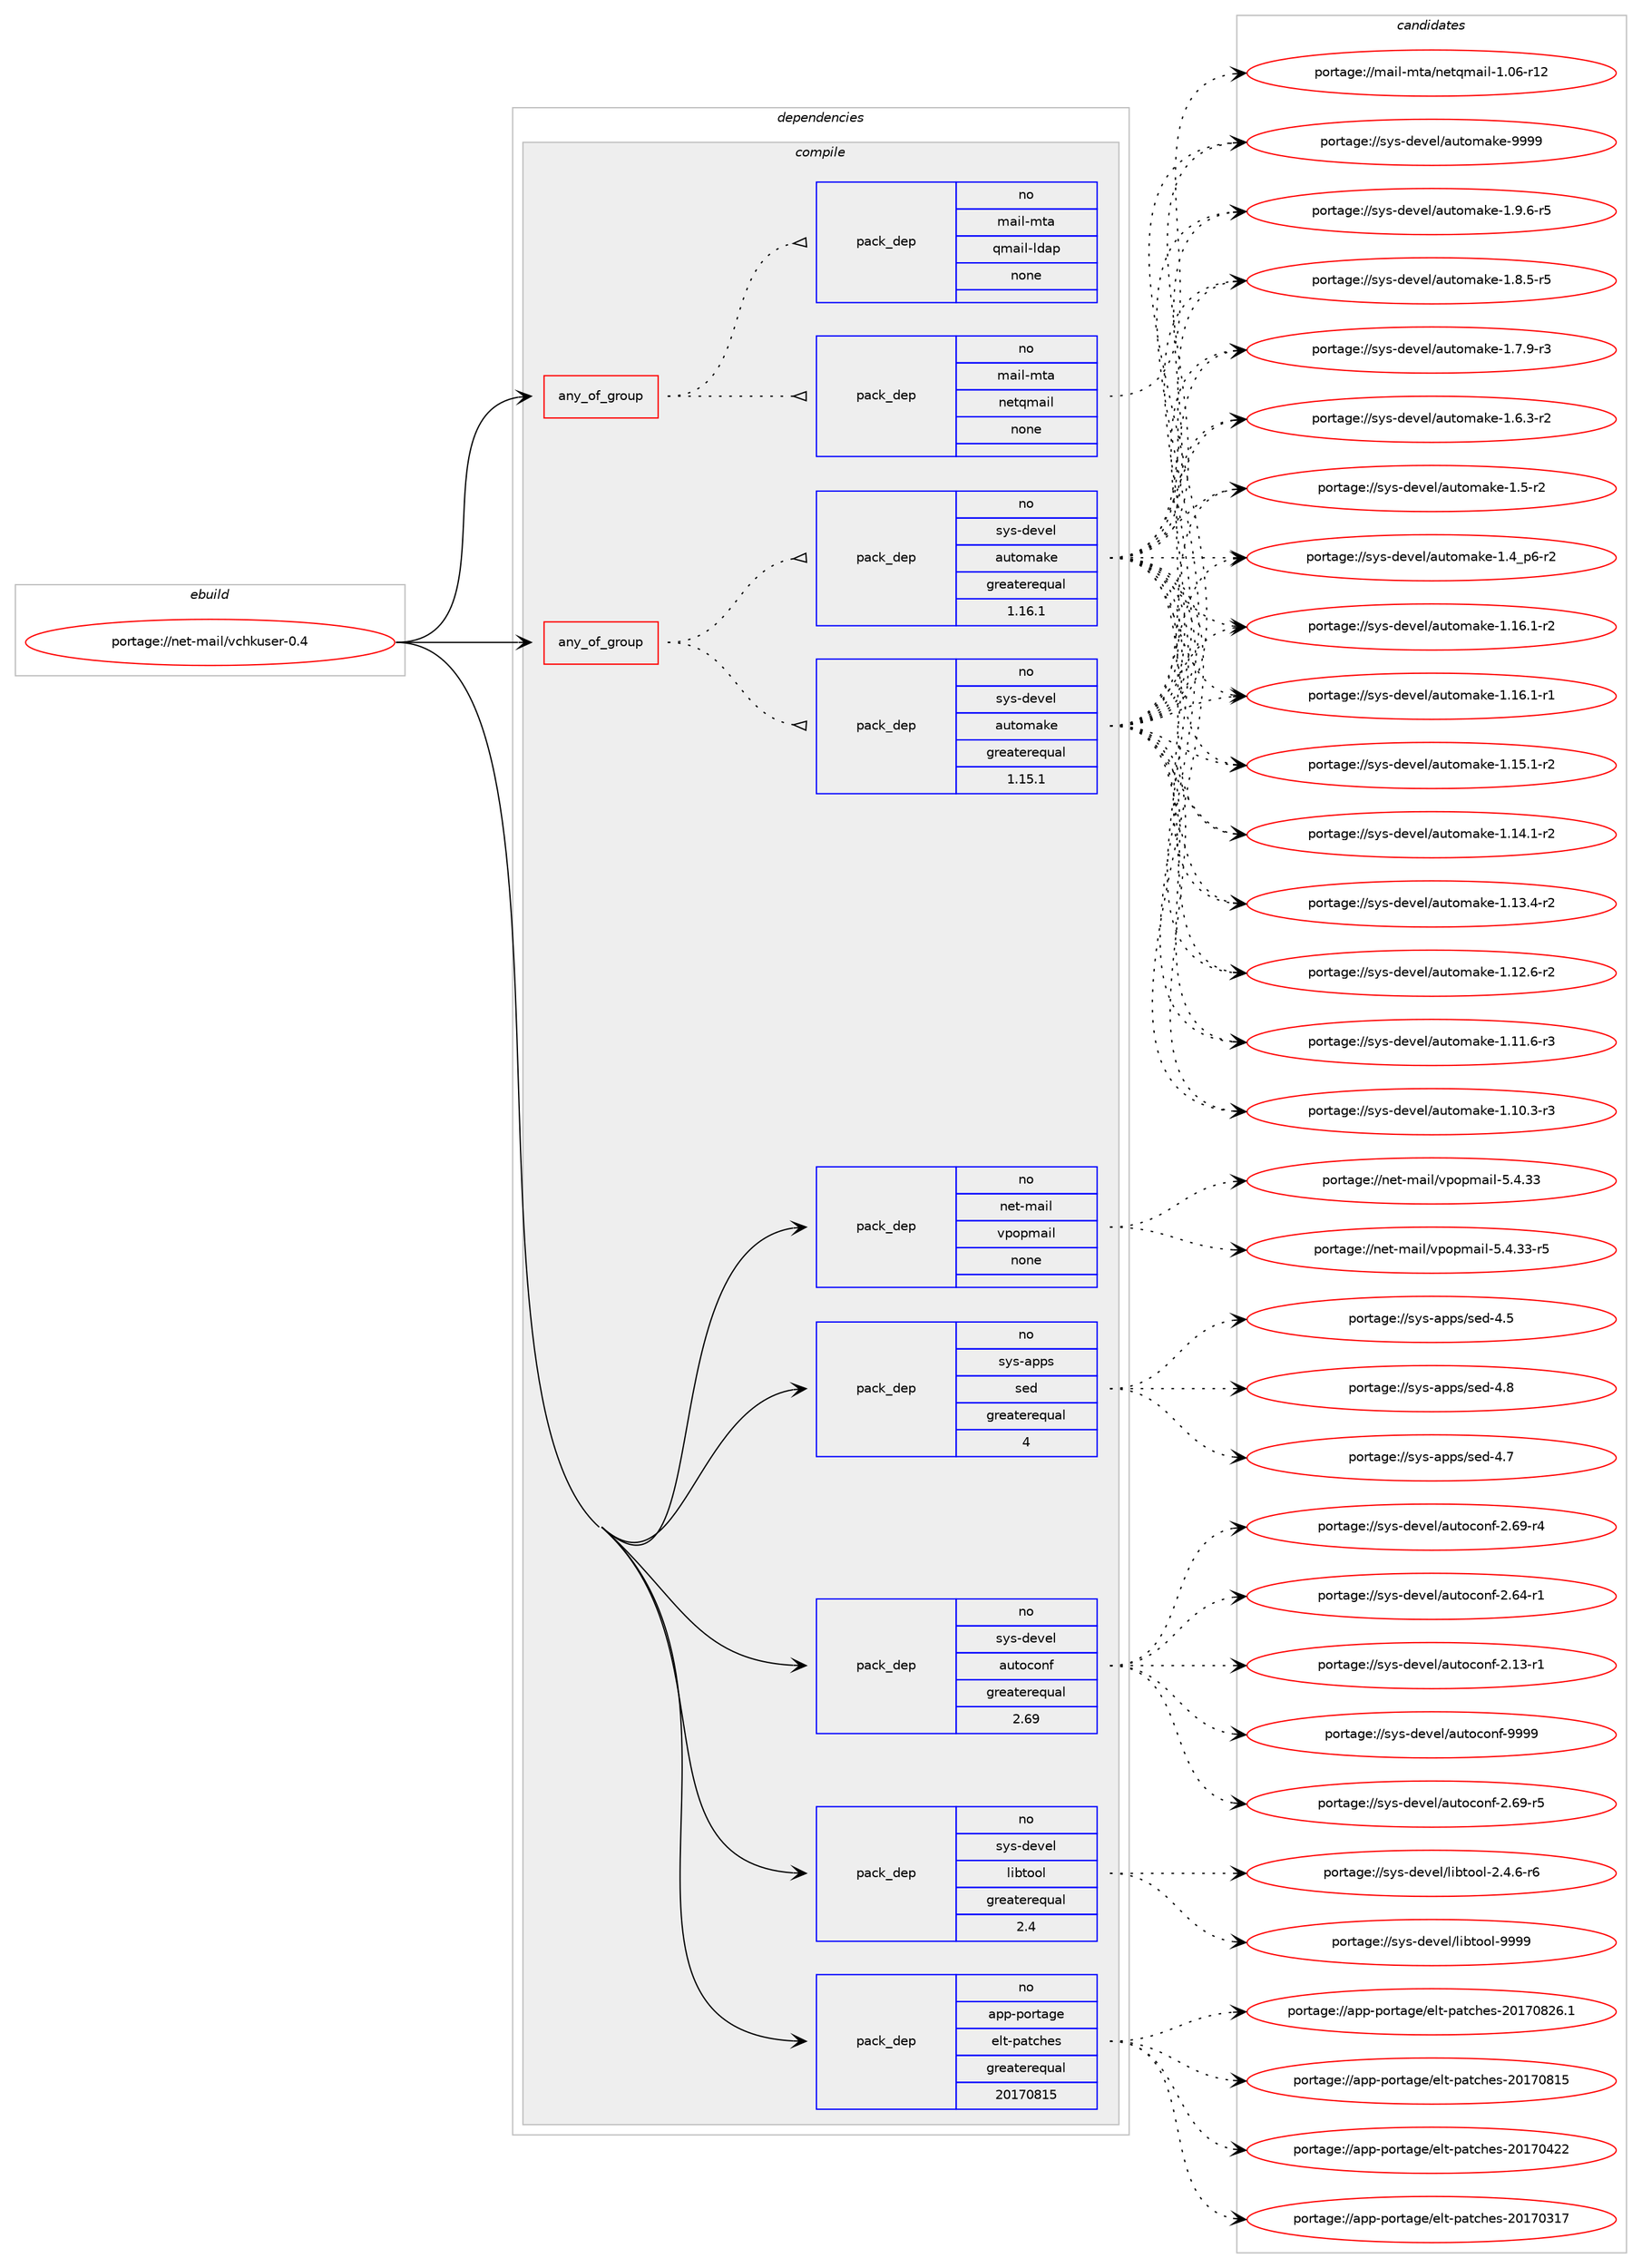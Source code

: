 digraph prolog {

# *************
# Graph options
# *************

newrank=true;
concentrate=true;
compound=true;
graph [rankdir=LR,fontname=Helvetica,fontsize=10,ranksep=1.5];#, ranksep=2.5, nodesep=0.2];
edge  [arrowhead=vee];
node  [fontname=Helvetica,fontsize=10];

# **********
# The ebuild
# **********

subgraph cluster_leftcol {
color=gray;
rank=same;
label=<<i>ebuild</i>>;
id [label="portage://net-mail/vchkuser-0.4", color=red, width=4, href="../net-mail/vchkuser-0.4.svg"];
}

# ****************
# The dependencies
# ****************

subgraph cluster_midcol {
color=gray;
label=<<i>dependencies</i>>;
subgraph cluster_compile {
fillcolor="#eeeeee";
style=filled;
label=<<i>compile</i>>;
subgraph any1575 {
dependency86085 [label=<<TABLE BORDER="0" CELLBORDER="1" CELLSPACING="0" CELLPADDING="4"><TR><TD CELLPADDING="10">any_of_group</TD></TR></TABLE>>, shape=none, color=red];subgraph pack65935 {
dependency86086 [label=<<TABLE BORDER="0" CELLBORDER="1" CELLSPACING="0" CELLPADDING="4" WIDTH="220"><TR><TD ROWSPAN="6" CELLPADDING="30">pack_dep</TD></TR><TR><TD WIDTH="110">no</TD></TR><TR><TD>mail-mta</TD></TR><TR><TD>netqmail</TD></TR><TR><TD>none</TD></TR><TR><TD></TD></TR></TABLE>>, shape=none, color=blue];
}
dependency86085:e -> dependency86086:w [weight=20,style="dotted",arrowhead="oinv"];
subgraph pack65936 {
dependency86087 [label=<<TABLE BORDER="0" CELLBORDER="1" CELLSPACING="0" CELLPADDING="4" WIDTH="220"><TR><TD ROWSPAN="6" CELLPADDING="30">pack_dep</TD></TR><TR><TD WIDTH="110">no</TD></TR><TR><TD>mail-mta</TD></TR><TR><TD>qmail-ldap</TD></TR><TR><TD>none</TD></TR><TR><TD></TD></TR></TABLE>>, shape=none, color=blue];
}
dependency86085:e -> dependency86087:w [weight=20,style="dotted",arrowhead="oinv"];
}
id:e -> dependency86085:w [weight=20,style="solid",arrowhead="vee"];
subgraph any1576 {
dependency86088 [label=<<TABLE BORDER="0" CELLBORDER="1" CELLSPACING="0" CELLPADDING="4"><TR><TD CELLPADDING="10">any_of_group</TD></TR></TABLE>>, shape=none, color=red];subgraph pack65937 {
dependency86089 [label=<<TABLE BORDER="0" CELLBORDER="1" CELLSPACING="0" CELLPADDING="4" WIDTH="220"><TR><TD ROWSPAN="6" CELLPADDING="30">pack_dep</TD></TR><TR><TD WIDTH="110">no</TD></TR><TR><TD>sys-devel</TD></TR><TR><TD>automake</TD></TR><TR><TD>greaterequal</TD></TR><TR><TD>1.16.1</TD></TR></TABLE>>, shape=none, color=blue];
}
dependency86088:e -> dependency86089:w [weight=20,style="dotted",arrowhead="oinv"];
subgraph pack65938 {
dependency86090 [label=<<TABLE BORDER="0" CELLBORDER="1" CELLSPACING="0" CELLPADDING="4" WIDTH="220"><TR><TD ROWSPAN="6" CELLPADDING="30">pack_dep</TD></TR><TR><TD WIDTH="110">no</TD></TR><TR><TD>sys-devel</TD></TR><TR><TD>automake</TD></TR><TR><TD>greaterequal</TD></TR><TR><TD>1.15.1</TD></TR></TABLE>>, shape=none, color=blue];
}
dependency86088:e -> dependency86090:w [weight=20,style="dotted",arrowhead="oinv"];
}
id:e -> dependency86088:w [weight=20,style="solid",arrowhead="vee"];
subgraph pack65939 {
dependency86091 [label=<<TABLE BORDER="0" CELLBORDER="1" CELLSPACING="0" CELLPADDING="4" WIDTH="220"><TR><TD ROWSPAN="6" CELLPADDING="30">pack_dep</TD></TR><TR><TD WIDTH="110">no</TD></TR><TR><TD>app-portage</TD></TR><TR><TD>elt-patches</TD></TR><TR><TD>greaterequal</TD></TR><TR><TD>20170815</TD></TR></TABLE>>, shape=none, color=blue];
}
id:e -> dependency86091:w [weight=20,style="solid",arrowhead="vee"];
subgraph pack65940 {
dependency86092 [label=<<TABLE BORDER="0" CELLBORDER="1" CELLSPACING="0" CELLPADDING="4" WIDTH="220"><TR><TD ROWSPAN="6" CELLPADDING="30">pack_dep</TD></TR><TR><TD WIDTH="110">no</TD></TR><TR><TD>net-mail</TD></TR><TR><TD>vpopmail</TD></TR><TR><TD>none</TD></TR><TR><TD></TD></TR></TABLE>>, shape=none, color=blue];
}
id:e -> dependency86092:w [weight=20,style="solid",arrowhead="vee"];
subgraph pack65941 {
dependency86093 [label=<<TABLE BORDER="0" CELLBORDER="1" CELLSPACING="0" CELLPADDING="4" WIDTH="220"><TR><TD ROWSPAN="6" CELLPADDING="30">pack_dep</TD></TR><TR><TD WIDTH="110">no</TD></TR><TR><TD>sys-apps</TD></TR><TR><TD>sed</TD></TR><TR><TD>greaterequal</TD></TR><TR><TD>4</TD></TR></TABLE>>, shape=none, color=blue];
}
id:e -> dependency86093:w [weight=20,style="solid",arrowhead="vee"];
subgraph pack65942 {
dependency86094 [label=<<TABLE BORDER="0" CELLBORDER="1" CELLSPACING="0" CELLPADDING="4" WIDTH="220"><TR><TD ROWSPAN="6" CELLPADDING="30">pack_dep</TD></TR><TR><TD WIDTH="110">no</TD></TR><TR><TD>sys-devel</TD></TR><TR><TD>autoconf</TD></TR><TR><TD>greaterequal</TD></TR><TR><TD>2.69</TD></TR></TABLE>>, shape=none, color=blue];
}
id:e -> dependency86094:w [weight=20,style="solid",arrowhead="vee"];
subgraph pack65943 {
dependency86095 [label=<<TABLE BORDER="0" CELLBORDER="1" CELLSPACING="0" CELLPADDING="4" WIDTH="220"><TR><TD ROWSPAN="6" CELLPADDING="30">pack_dep</TD></TR><TR><TD WIDTH="110">no</TD></TR><TR><TD>sys-devel</TD></TR><TR><TD>libtool</TD></TR><TR><TD>greaterequal</TD></TR><TR><TD>2.4</TD></TR></TABLE>>, shape=none, color=blue];
}
id:e -> dependency86095:w [weight=20,style="solid",arrowhead="vee"];
}
subgraph cluster_compileandrun {
fillcolor="#eeeeee";
style=filled;
label=<<i>compile and run</i>>;
}
subgraph cluster_run {
fillcolor="#eeeeee";
style=filled;
label=<<i>run</i>>;
}
}

# **************
# The candidates
# **************

subgraph cluster_choices {
rank=same;
color=gray;
label=<<i>candidates</i>>;

subgraph choice65935 {
color=black;
nodesep=1;
choice10997105108451091169747110101116113109971051084549464854451144950 [label="portage://mail-mta/netqmail-1.06-r12", color=red, width=4,href="../mail-mta/netqmail-1.06-r12.svg"];
dependency86086:e -> choice10997105108451091169747110101116113109971051084549464854451144950:w [style=dotted,weight="100"];
}
subgraph choice65936 {
color=black;
nodesep=1;
}
subgraph choice65937 {
color=black;
nodesep=1;
choice115121115451001011181011084797117116111109971071014557575757 [label="portage://sys-devel/automake-9999", color=red, width=4,href="../sys-devel/automake-9999.svg"];
choice115121115451001011181011084797117116111109971071014549465746544511453 [label="portage://sys-devel/automake-1.9.6-r5", color=red, width=4,href="../sys-devel/automake-1.9.6-r5.svg"];
choice115121115451001011181011084797117116111109971071014549465646534511453 [label="portage://sys-devel/automake-1.8.5-r5", color=red, width=4,href="../sys-devel/automake-1.8.5-r5.svg"];
choice115121115451001011181011084797117116111109971071014549465546574511451 [label="portage://sys-devel/automake-1.7.9-r3", color=red, width=4,href="../sys-devel/automake-1.7.9-r3.svg"];
choice115121115451001011181011084797117116111109971071014549465446514511450 [label="portage://sys-devel/automake-1.6.3-r2", color=red, width=4,href="../sys-devel/automake-1.6.3-r2.svg"];
choice11512111545100101118101108479711711611110997107101454946534511450 [label="portage://sys-devel/automake-1.5-r2", color=red, width=4,href="../sys-devel/automake-1.5-r2.svg"];
choice115121115451001011181011084797117116111109971071014549465295112544511450 [label="portage://sys-devel/automake-1.4_p6-r2", color=red, width=4,href="../sys-devel/automake-1.4_p6-r2.svg"];
choice11512111545100101118101108479711711611110997107101454946495446494511450 [label="portage://sys-devel/automake-1.16.1-r2", color=red, width=4,href="../sys-devel/automake-1.16.1-r2.svg"];
choice11512111545100101118101108479711711611110997107101454946495446494511449 [label="portage://sys-devel/automake-1.16.1-r1", color=red, width=4,href="../sys-devel/automake-1.16.1-r1.svg"];
choice11512111545100101118101108479711711611110997107101454946495346494511450 [label="portage://sys-devel/automake-1.15.1-r2", color=red, width=4,href="../sys-devel/automake-1.15.1-r2.svg"];
choice11512111545100101118101108479711711611110997107101454946495246494511450 [label="portage://sys-devel/automake-1.14.1-r2", color=red, width=4,href="../sys-devel/automake-1.14.1-r2.svg"];
choice11512111545100101118101108479711711611110997107101454946495146524511450 [label="portage://sys-devel/automake-1.13.4-r2", color=red, width=4,href="../sys-devel/automake-1.13.4-r2.svg"];
choice11512111545100101118101108479711711611110997107101454946495046544511450 [label="portage://sys-devel/automake-1.12.6-r2", color=red, width=4,href="../sys-devel/automake-1.12.6-r2.svg"];
choice11512111545100101118101108479711711611110997107101454946494946544511451 [label="portage://sys-devel/automake-1.11.6-r3", color=red, width=4,href="../sys-devel/automake-1.11.6-r3.svg"];
choice11512111545100101118101108479711711611110997107101454946494846514511451 [label="portage://sys-devel/automake-1.10.3-r3", color=red, width=4,href="../sys-devel/automake-1.10.3-r3.svg"];
dependency86089:e -> choice115121115451001011181011084797117116111109971071014557575757:w [style=dotted,weight="100"];
dependency86089:e -> choice115121115451001011181011084797117116111109971071014549465746544511453:w [style=dotted,weight="100"];
dependency86089:e -> choice115121115451001011181011084797117116111109971071014549465646534511453:w [style=dotted,weight="100"];
dependency86089:e -> choice115121115451001011181011084797117116111109971071014549465546574511451:w [style=dotted,weight="100"];
dependency86089:e -> choice115121115451001011181011084797117116111109971071014549465446514511450:w [style=dotted,weight="100"];
dependency86089:e -> choice11512111545100101118101108479711711611110997107101454946534511450:w [style=dotted,weight="100"];
dependency86089:e -> choice115121115451001011181011084797117116111109971071014549465295112544511450:w [style=dotted,weight="100"];
dependency86089:e -> choice11512111545100101118101108479711711611110997107101454946495446494511450:w [style=dotted,weight="100"];
dependency86089:e -> choice11512111545100101118101108479711711611110997107101454946495446494511449:w [style=dotted,weight="100"];
dependency86089:e -> choice11512111545100101118101108479711711611110997107101454946495346494511450:w [style=dotted,weight="100"];
dependency86089:e -> choice11512111545100101118101108479711711611110997107101454946495246494511450:w [style=dotted,weight="100"];
dependency86089:e -> choice11512111545100101118101108479711711611110997107101454946495146524511450:w [style=dotted,weight="100"];
dependency86089:e -> choice11512111545100101118101108479711711611110997107101454946495046544511450:w [style=dotted,weight="100"];
dependency86089:e -> choice11512111545100101118101108479711711611110997107101454946494946544511451:w [style=dotted,weight="100"];
dependency86089:e -> choice11512111545100101118101108479711711611110997107101454946494846514511451:w [style=dotted,weight="100"];
}
subgraph choice65938 {
color=black;
nodesep=1;
choice115121115451001011181011084797117116111109971071014557575757 [label="portage://sys-devel/automake-9999", color=red, width=4,href="../sys-devel/automake-9999.svg"];
choice115121115451001011181011084797117116111109971071014549465746544511453 [label="portage://sys-devel/automake-1.9.6-r5", color=red, width=4,href="../sys-devel/automake-1.9.6-r5.svg"];
choice115121115451001011181011084797117116111109971071014549465646534511453 [label="portage://sys-devel/automake-1.8.5-r5", color=red, width=4,href="../sys-devel/automake-1.8.5-r5.svg"];
choice115121115451001011181011084797117116111109971071014549465546574511451 [label="portage://sys-devel/automake-1.7.9-r3", color=red, width=4,href="../sys-devel/automake-1.7.9-r3.svg"];
choice115121115451001011181011084797117116111109971071014549465446514511450 [label="portage://sys-devel/automake-1.6.3-r2", color=red, width=4,href="../sys-devel/automake-1.6.3-r2.svg"];
choice11512111545100101118101108479711711611110997107101454946534511450 [label="portage://sys-devel/automake-1.5-r2", color=red, width=4,href="../sys-devel/automake-1.5-r2.svg"];
choice115121115451001011181011084797117116111109971071014549465295112544511450 [label="portage://sys-devel/automake-1.4_p6-r2", color=red, width=4,href="../sys-devel/automake-1.4_p6-r2.svg"];
choice11512111545100101118101108479711711611110997107101454946495446494511450 [label="portage://sys-devel/automake-1.16.1-r2", color=red, width=4,href="../sys-devel/automake-1.16.1-r2.svg"];
choice11512111545100101118101108479711711611110997107101454946495446494511449 [label="portage://sys-devel/automake-1.16.1-r1", color=red, width=4,href="../sys-devel/automake-1.16.1-r1.svg"];
choice11512111545100101118101108479711711611110997107101454946495346494511450 [label="portage://sys-devel/automake-1.15.1-r2", color=red, width=4,href="../sys-devel/automake-1.15.1-r2.svg"];
choice11512111545100101118101108479711711611110997107101454946495246494511450 [label="portage://sys-devel/automake-1.14.1-r2", color=red, width=4,href="../sys-devel/automake-1.14.1-r2.svg"];
choice11512111545100101118101108479711711611110997107101454946495146524511450 [label="portage://sys-devel/automake-1.13.4-r2", color=red, width=4,href="../sys-devel/automake-1.13.4-r2.svg"];
choice11512111545100101118101108479711711611110997107101454946495046544511450 [label="portage://sys-devel/automake-1.12.6-r2", color=red, width=4,href="../sys-devel/automake-1.12.6-r2.svg"];
choice11512111545100101118101108479711711611110997107101454946494946544511451 [label="portage://sys-devel/automake-1.11.6-r3", color=red, width=4,href="../sys-devel/automake-1.11.6-r3.svg"];
choice11512111545100101118101108479711711611110997107101454946494846514511451 [label="portage://sys-devel/automake-1.10.3-r3", color=red, width=4,href="../sys-devel/automake-1.10.3-r3.svg"];
dependency86090:e -> choice115121115451001011181011084797117116111109971071014557575757:w [style=dotted,weight="100"];
dependency86090:e -> choice115121115451001011181011084797117116111109971071014549465746544511453:w [style=dotted,weight="100"];
dependency86090:e -> choice115121115451001011181011084797117116111109971071014549465646534511453:w [style=dotted,weight="100"];
dependency86090:e -> choice115121115451001011181011084797117116111109971071014549465546574511451:w [style=dotted,weight="100"];
dependency86090:e -> choice115121115451001011181011084797117116111109971071014549465446514511450:w [style=dotted,weight="100"];
dependency86090:e -> choice11512111545100101118101108479711711611110997107101454946534511450:w [style=dotted,weight="100"];
dependency86090:e -> choice115121115451001011181011084797117116111109971071014549465295112544511450:w [style=dotted,weight="100"];
dependency86090:e -> choice11512111545100101118101108479711711611110997107101454946495446494511450:w [style=dotted,weight="100"];
dependency86090:e -> choice11512111545100101118101108479711711611110997107101454946495446494511449:w [style=dotted,weight="100"];
dependency86090:e -> choice11512111545100101118101108479711711611110997107101454946495346494511450:w [style=dotted,weight="100"];
dependency86090:e -> choice11512111545100101118101108479711711611110997107101454946495246494511450:w [style=dotted,weight="100"];
dependency86090:e -> choice11512111545100101118101108479711711611110997107101454946495146524511450:w [style=dotted,weight="100"];
dependency86090:e -> choice11512111545100101118101108479711711611110997107101454946495046544511450:w [style=dotted,weight="100"];
dependency86090:e -> choice11512111545100101118101108479711711611110997107101454946494946544511451:w [style=dotted,weight="100"];
dependency86090:e -> choice11512111545100101118101108479711711611110997107101454946494846514511451:w [style=dotted,weight="100"];
}
subgraph choice65939 {
color=black;
nodesep=1;
choice971121124511211111411697103101471011081164511297116991041011154550484955485650544649 [label="portage://app-portage/elt-patches-20170826.1", color=red, width=4,href="../app-portage/elt-patches-20170826.1.svg"];
choice97112112451121111141169710310147101108116451129711699104101115455048495548564953 [label="portage://app-portage/elt-patches-20170815", color=red, width=4,href="../app-portage/elt-patches-20170815.svg"];
choice97112112451121111141169710310147101108116451129711699104101115455048495548525050 [label="portage://app-portage/elt-patches-20170422", color=red, width=4,href="../app-portage/elt-patches-20170422.svg"];
choice97112112451121111141169710310147101108116451129711699104101115455048495548514955 [label="portage://app-portage/elt-patches-20170317", color=red, width=4,href="../app-portage/elt-patches-20170317.svg"];
dependency86091:e -> choice971121124511211111411697103101471011081164511297116991041011154550484955485650544649:w [style=dotted,weight="100"];
dependency86091:e -> choice97112112451121111141169710310147101108116451129711699104101115455048495548564953:w [style=dotted,weight="100"];
dependency86091:e -> choice97112112451121111141169710310147101108116451129711699104101115455048495548525050:w [style=dotted,weight="100"];
dependency86091:e -> choice97112112451121111141169710310147101108116451129711699104101115455048495548514955:w [style=dotted,weight="100"];
}
subgraph choice65940 {
color=black;
nodesep=1;
choice11010111645109971051084711811211111210997105108455346524651514511453 [label="portage://net-mail/vpopmail-5.4.33-r5", color=red, width=4,href="../net-mail/vpopmail-5.4.33-r5.svg"];
choice1101011164510997105108471181121111121099710510845534652465151 [label="portage://net-mail/vpopmail-5.4.33", color=red, width=4,href="../net-mail/vpopmail-5.4.33.svg"];
dependency86092:e -> choice11010111645109971051084711811211111210997105108455346524651514511453:w [style=dotted,weight="100"];
dependency86092:e -> choice1101011164510997105108471181121111121099710510845534652465151:w [style=dotted,weight="100"];
}
subgraph choice65941 {
color=black;
nodesep=1;
choice11512111545971121121154711510110045524656 [label="portage://sys-apps/sed-4.8", color=red, width=4,href="../sys-apps/sed-4.8.svg"];
choice11512111545971121121154711510110045524655 [label="portage://sys-apps/sed-4.7", color=red, width=4,href="../sys-apps/sed-4.7.svg"];
choice11512111545971121121154711510110045524653 [label="portage://sys-apps/sed-4.5", color=red, width=4,href="../sys-apps/sed-4.5.svg"];
dependency86093:e -> choice11512111545971121121154711510110045524656:w [style=dotted,weight="100"];
dependency86093:e -> choice11512111545971121121154711510110045524655:w [style=dotted,weight="100"];
dependency86093:e -> choice11512111545971121121154711510110045524653:w [style=dotted,weight="100"];
}
subgraph choice65942 {
color=black;
nodesep=1;
choice115121115451001011181011084797117116111991111101024557575757 [label="portage://sys-devel/autoconf-9999", color=red, width=4,href="../sys-devel/autoconf-9999.svg"];
choice1151211154510010111810110847971171161119911111010245504654574511453 [label="portage://sys-devel/autoconf-2.69-r5", color=red, width=4,href="../sys-devel/autoconf-2.69-r5.svg"];
choice1151211154510010111810110847971171161119911111010245504654574511452 [label="portage://sys-devel/autoconf-2.69-r4", color=red, width=4,href="../sys-devel/autoconf-2.69-r4.svg"];
choice1151211154510010111810110847971171161119911111010245504654524511449 [label="portage://sys-devel/autoconf-2.64-r1", color=red, width=4,href="../sys-devel/autoconf-2.64-r1.svg"];
choice1151211154510010111810110847971171161119911111010245504649514511449 [label="portage://sys-devel/autoconf-2.13-r1", color=red, width=4,href="../sys-devel/autoconf-2.13-r1.svg"];
dependency86094:e -> choice115121115451001011181011084797117116111991111101024557575757:w [style=dotted,weight="100"];
dependency86094:e -> choice1151211154510010111810110847971171161119911111010245504654574511453:w [style=dotted,weight="100"];
dependency86094:e -> choice1151211154510010111810110847971171161119911111010245504654574511452:w [style=dotted,weight="100"];
dependency86094:e -> choice1151211154510010111810110847971171161119911111010245504654524511449:w [style=dotted,weight="100"];
dependency86094:e -> choice1151211154510010111810110847971171161119911111010245504649514511449:w [style=dotted,weight="100"];
}
subgraph choice65943 {
color=black;
nodesep=1;
choice1151211154510010111810110847108105981161111111084557575757 [label="portage://sys-devel/libtool-9999", color=red, width=4,href="../sys-devel/libtool-9999.svg"];
choice1151211154510010111810110847108105981161111111084550465246544511454 [label="portage://sys-devel/libtool-2.4.6-r6", color=red, width=4,href="../sys-devel/libtool-2.4.6-r6.svg"];
dependency86095:e -> choice1151211154510010111810110847108105981161111111084557575757:w [style=dotted,weight="100"];
dependency86095:e -> choice1151211154510010111810110847108105981161111111084550465246544511454:w [style=dotted,weight="100"];
}
}

}
